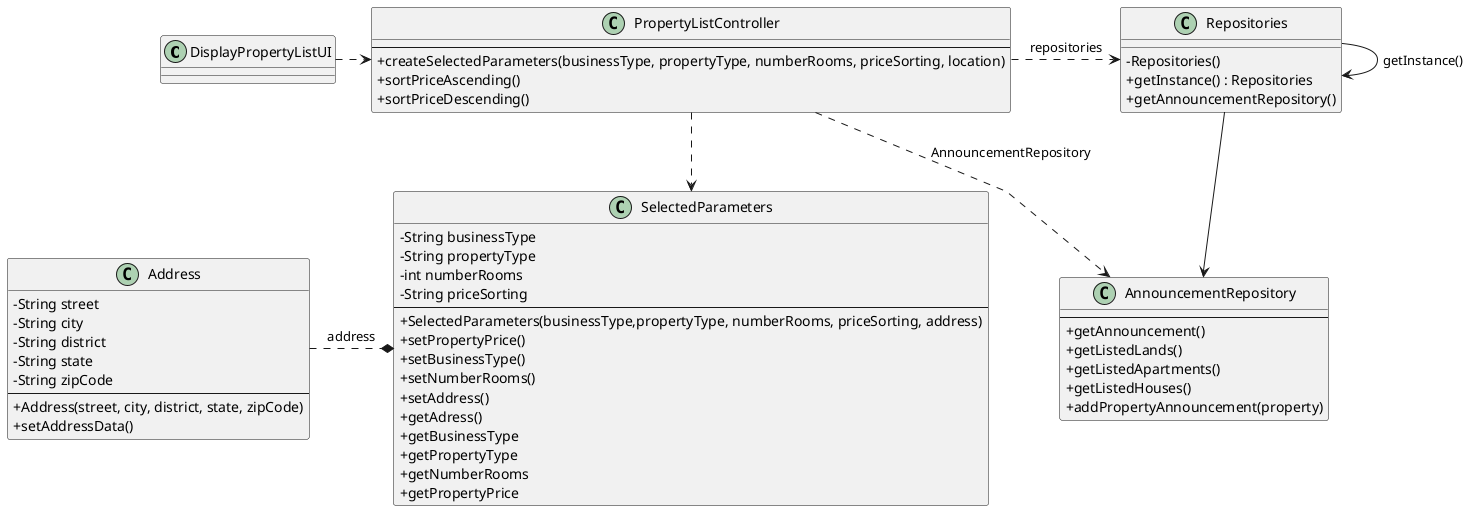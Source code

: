 @startuml
'skinparam monochrome true
skinparam packageStyle rectangle
skinparam shadowing false
skinparam linetype polyline
'skinparam linetype orto

skinparam classAttributeIconSize 0

'left to right direction

class DisplayPropertyListUI {

}

class PropertyListController {
    ---
    + createSelectedParameters(businessType, propertyType, numberRooms, priceSorting, location)
'    + getCopyLandList()
'    + getCopyHouseList()
'    + getCopyApartmantList()
    + sortPriceAscending()
    + sortPriceDescending()
}

class Repositories {
    - Repositories()
    +getInstance() : Repositories
    +getAnnouncementRepository()
}

class AnnouncementRepository{
---
    + getAnnouncement()
    + getListedLands()
    + getListedApartments()
    + getListedHouses()
    + addPropertyAnnouncement(property)
}

class SelectedParameters {
    -String businessType
    -String propertyType
    -int numberRooms
    -String priceSorting
    ----
    + SelectedParameters(businessType,propertyType, numberRooms, priceSorting, address)
'    + SelectedParameters()
    + setPropertyPrice()
    + setBusinessType()
    + setNumberRooms()
    + setAddress()
    + getAdress()
    + getBusinessType
    + getPropertyType
    + getNumberRooms
    + getPropertyPrice
}


class Address{
    -String street
    -String city
    -String district
    -String state
    -String zipCode
---
    +Address(street, city, district, state, zipCode)
    +setAddressData()
}

DisplayPropertyListUI .> PropertyListController
PropertyListController ..> SelectedParameters
PropertyListController .> Repositories : repositories
PropertyListController .> AnnouncementRepository : AnnouncementRepository
Repositories --> AnnouncementRepository
Repositories -> Repositories : getInstance()
SelectedParameters *..left Address : address

@enduml